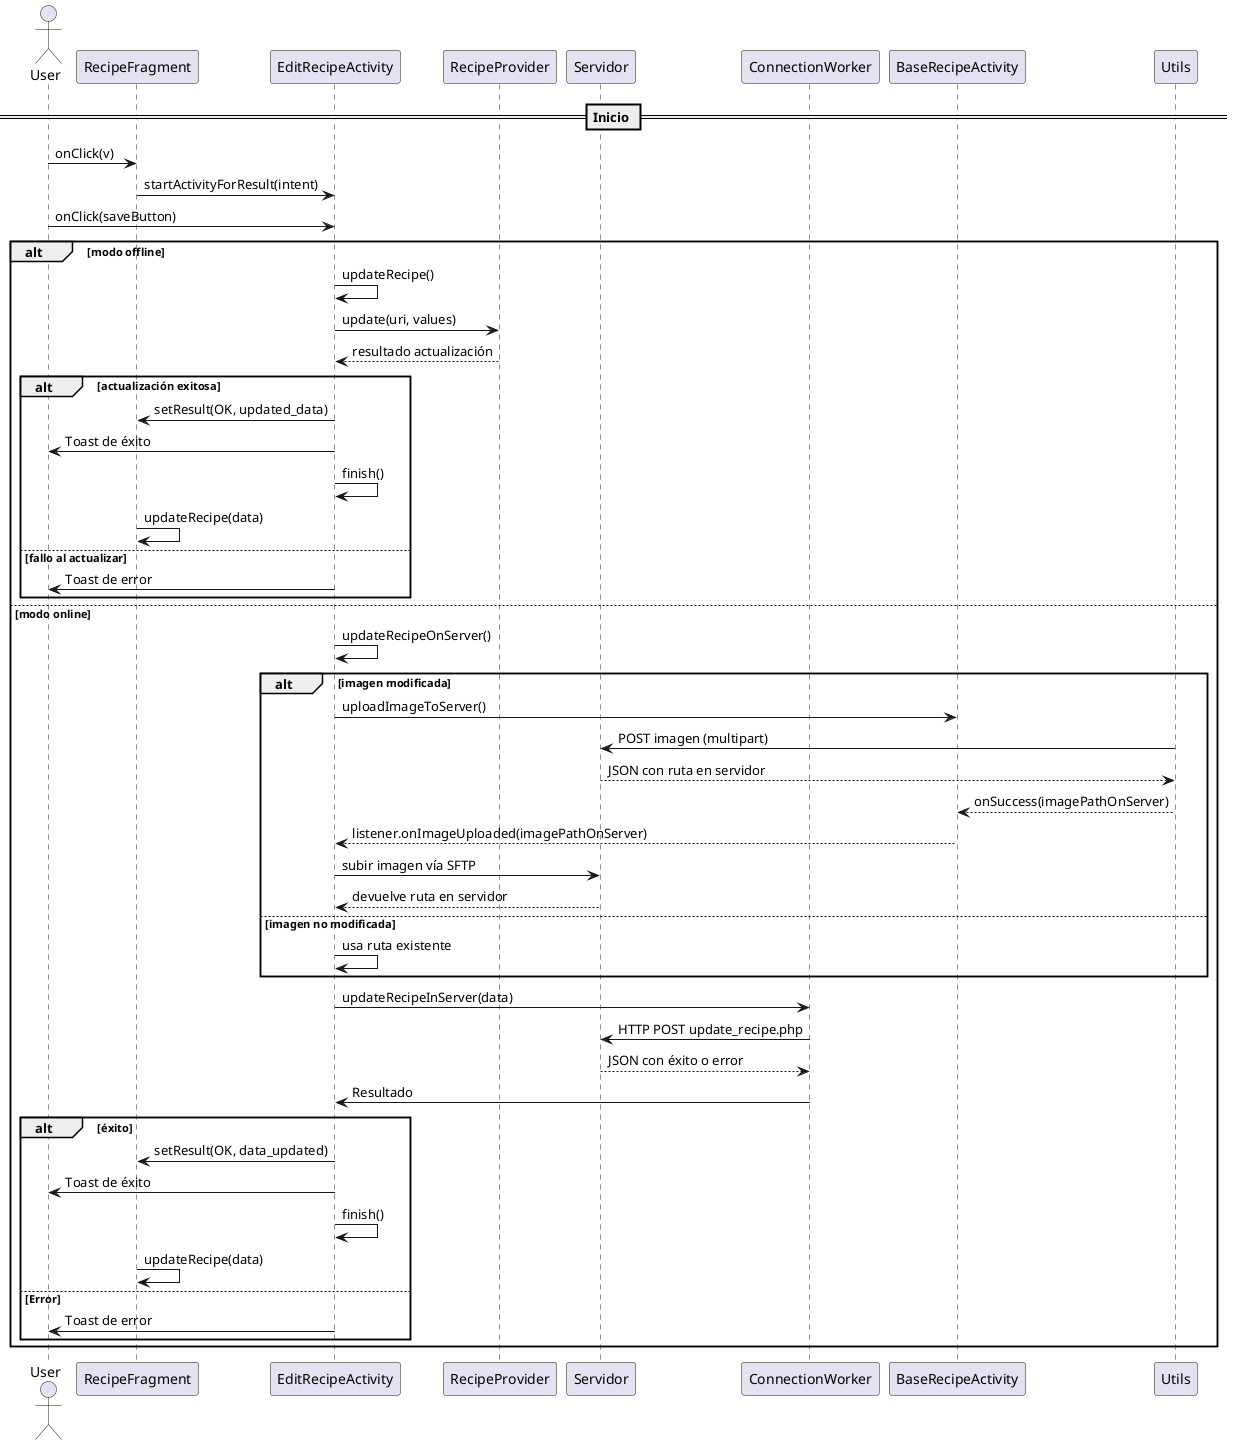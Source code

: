 @startuml
actor User

participant "RecipeFragment" as Fragment
participant "EditRecipeActivity" as EditActivity
participant "RecipeProvider" as Provider
participant "Servidor" as Server
participant "ConnectionWorker" as Worker
participant "BaseRecipeActivity" as Base

== Inicio ==
User -> Fragment: onClick(v)
Fragment -> EditActivity: startActivityForResult(intent)

User -> EditActivity: onClick(saveButton)

alt modo offline
    EditActivity -> EditActivity: updateRecipe()
    EditActivity -> Provider: update(uri, values)
    Provider --> EditActivity: resultado actualización
    alt actualización exitosa
        EditActivity -> Fragment: setResult(OK, updated_data)
        EditActivity -> User: Toast de éxito
        EditActivity -> EditActivity: finish()
        Fragment -> Fragment: updateRecipe(data)
    else fallo al actualizar
        EditActivity -> User: Toast de error
    end
else modo online
EditActivity -> EditActivity: updateRecipeOnServer()
    alt imagen modificada
        EditActivity -> Base: uploadImageToServer()
        Utils -> Server : POST imagen (multipart)
        Server --> Utils : JSON con ruta en servidor
        Utils --> Base : onSuccess(imagePathOnServer)
        Base --> EditActivity : listener.onImageUploaded(imagePathOnServer)
        EditActivity -> Server: subir imagen vía SFTP
        Server --> EditActivity: devuelve ruta en servidor
    else imagen no modificada
        EditActivity -> EditActivity: usa ruta existente
    end

    EditActivity -> Worker: updateRecipeInServer(data)
    Worker -> Server: HTTP POST update_recipe.php
    Server --> Worker: JSON con éxito o error
    Worker -> EditActivity: Resultado

    alt éxito
        EditActivity -> Fragment: setResult(OK, data_updated)
        EditActivity -> User: Toast de éxito
        EditActivity -> EditActivity: finish()
        Fragment -> Fragment: updateRecipe(data)
    else Error
        EditActivity -> User: Toast de error
    end
end

@enduml
